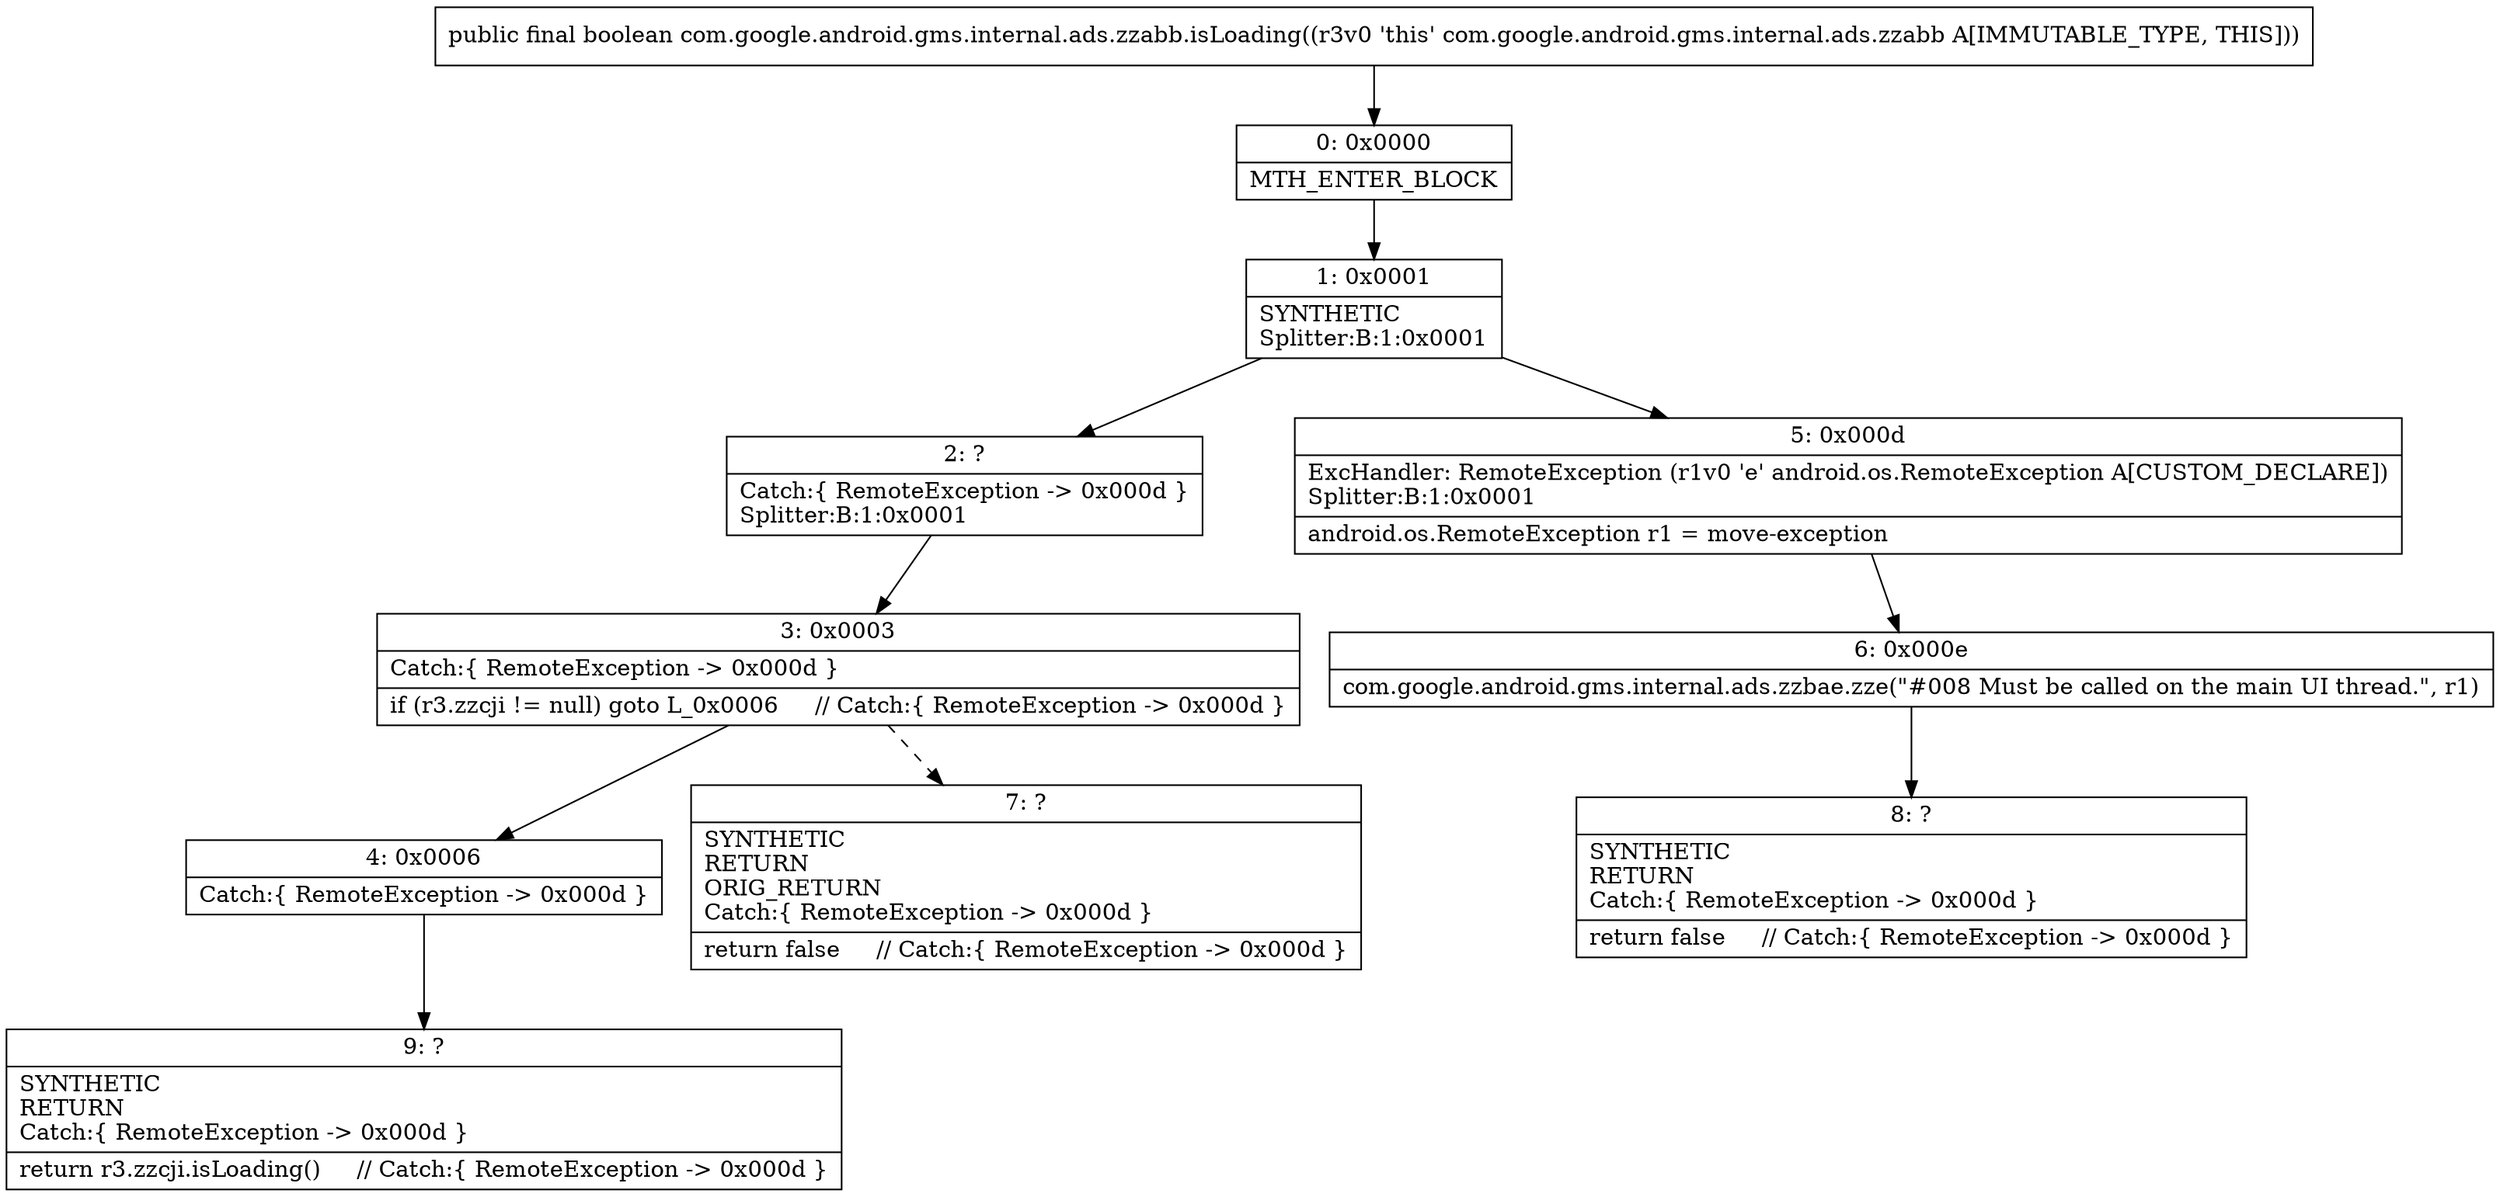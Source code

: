 digraph "CFG forcom.google.android.gms.internal.ads.zzabb.isLoading()Z" {
Node_0 [shape=record,label="{0\:\ 0x0000|MTH_ENTER_BLOCK\l}"];
Node_1 [shape=record,label="{1\:\ 0x0001|SYNTHETIC\lSplitter:B:1:0x0001\l}"];
Node_2 [shape=record,label="{2\:\ ?|Catch:\{ RemoteException \-\> 0x000d \}\lSplitter:B:1:0x0001\l}"];
Node_3 [shape=record,label="{3\:\ 0x0003|Catch:\{ RemoteException \-\> 0x000d \}\l|if (r3.zzcji != null) goto L_0x0006     \/\/ Catch:\{ RemoteException \-\> 0x000d \}\l}"];
Node_4 [shape=record,label="{4\:\ 0x0006|Catch:\{ RemoteException \-\> 0x000d \}\l}"];
Node_5 [shape=record,label="{5\:\ 0x000d|ExcHandler: RemoteException (r1v0 'e' android.os.RemoteException A[CUSTOM_DECLARE])\lSplitter:B:1:0x0001\l|android.os.RemoteException r1 = move\-exception\l}"];
Node_6 [shape=record,label="{6\:\ 0x000e|com.google.android.gms.internal.ads.zzbae.zze(\"#008 Must be called on the main UI thread.\", r1)\l}"];
Node_7 [shape=record,label="{7\:\ ?|SYNTHETIC\lRETURN\lORIG_RETURN\lCatch:\{ RemoteException \-\> 0x000d \}\l|return false     \/\/ Catch:\{ RemoteException \-\> 0x000d \}\l}"];
Node_8 [shape=record,label="{8\:\ ?|SYNTHETIC\lRETURN\lCatch:\{ RemoteException \-\> 0x000d \}\l|return false     \/\/ Catch:\{ RemoteException \-\> 0x000d \}\l}"];
Node_9 [shape=record,label="{9\:\ ?|SYNTHETIC\lRETURN\lCatch:\{ RemoteException \-\> 0x000d \}\l|return r3.zzcji.isLoading()     \/\/ Catch:\{ RemoteException \-\> 0x000d \}\l}"];
MethodNode[shape=record,label="{public final boolean com.google.android.gms.internal.ads.zzabb.isLoading((r3v0 'this' com.google.android.gms.internal.ads.zzabb A[IMMUTABLE_TYPE, THIS])) }"];
MethodNode -> Node_0;
Node_0 -> Node_1;
Node_1 -> Node_2;
Node_1 -> Node_5;
Node_2 -> Node_3;
Node_3 -> Node_4;
Node_3 -> Node_7[style=dashed];
Node_4 -> Node_9;
Node_5 -> Node_6;
Node_6 -> Node_8;
}

